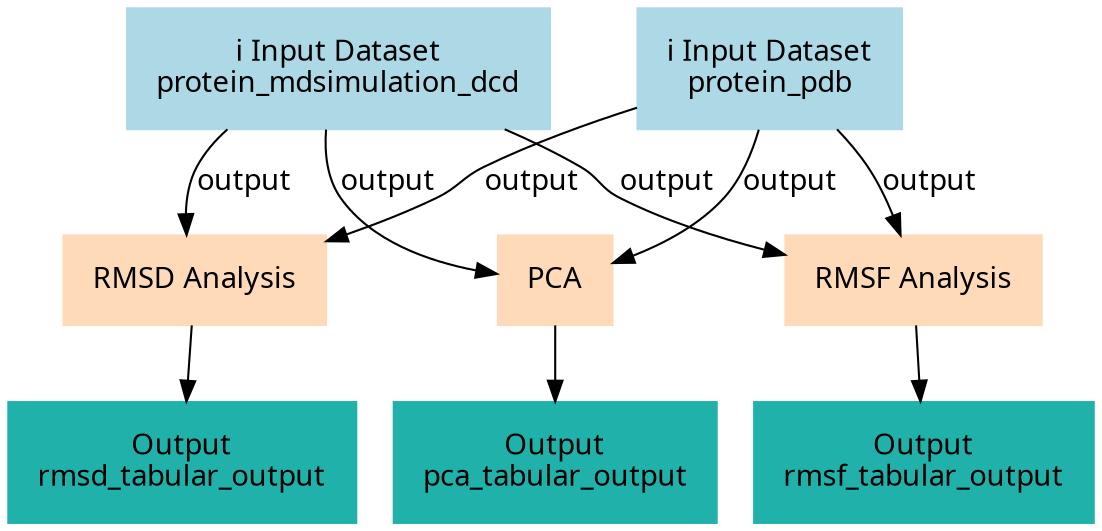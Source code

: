 digraph main {
  node [fontname="Atkinson Hyperlegible", shape=box, color=white,style=filled,color=peachpuff,margin="0.2,0.2"];
  edge [fontname="Atkinson Hyperlegible"];
  0[color=lightblue,label="ℹ️ Input Dataset\nprotein_mdsimulation_dcd"]
  1[color=lightblue,label="ℹ️ Input Dataset\nprotein_pdb"]
  2[label="RMSD Analysis"]
  0 -> 2 [label="output"]
  1 -> 2 [label="output"]
  k6de2beaff80e47888598229a1c582757[color=lightseagreen,label="Output\nrmsd_tabular_output"]
  2 -> k6de2beaff80e47888598229a1c582757
  3[label="RMSF Analysis"]
  0 -> 3 [label="output"]
  1 -> 3 [label="output"]
  k1f2d715d230a4ec5a509e8ae501e7634[color=lightseagreen,label="Output\nrmsf_tabular_output"]
  3 -> k1f2d715d230a4ec5a509e8ae501e7634
  4[label="PCA"]
  0 -> 4 [label="output"]
  1 -> 4 [label="output"]
  k92b7a40f9ffc4f568cf3deec52e7b8b5[color=lightseagreen,label="Output\npca_tabular_output"]
  4 -> k92b7a40f9ffc4f568cf3deec52e7b8b5
}